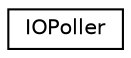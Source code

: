 digraph "Graphical Class Hierarchy"
{
  edge [fontname="Helvetica",fontsize="10",labelfontname="Helvetica",labelfontsize="10"];
  node [fontname="Helvetica",fontsize="10",shape=record];
  rankdir="LR";
  Node1 [label="IOPoller",height=0.2,width=0.4,color="black", fillcolor="white", style="filled",URL="$classIOPoller.html"];
}
